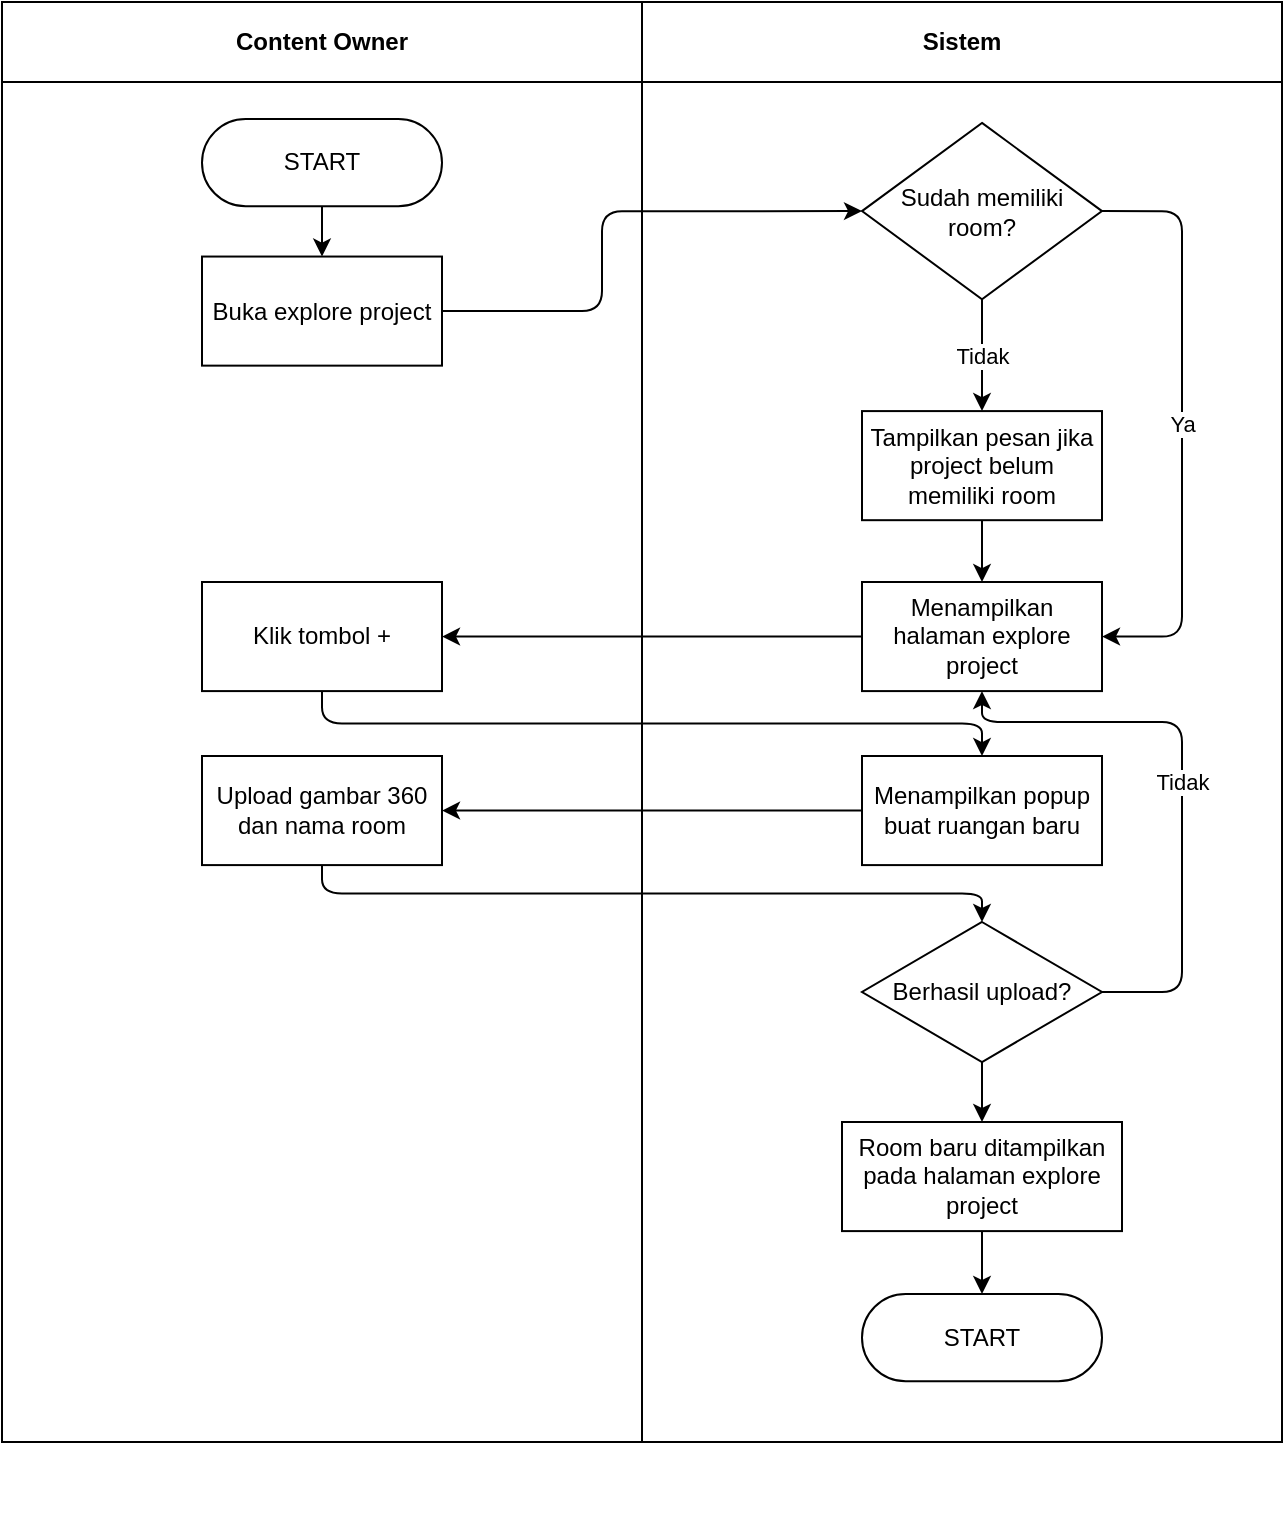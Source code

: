 <mxfile version="14.5.4" type="onedrive"><diagram id="a23M1rXB4qCNIl3mvdxG" name="Page-1"><mxGraphModel dx="1483" dy="821" grid="1" gridSize="10" guides="1" tooltips="1" connect="1" arrows="1" fold="1" page="1" pageScale="1" pageWidth="850" pageHeight="1100" math="0" shadow="0"><root><mxCell id="0"/><mxCell id="1" parent="0"/><mxCell id="GT3woq2-F7suwN0bNF2A-1" value="Content Owner" style="rounded=0;whiteSpace=wrap;html=1;fontStyle=1" parent="1" vertex="1"><mxGeometry x="40" y="80" width="320" height="40" as="geometry"/></mxCell><mxCell id="GT3woq2-F7suwN0bNF2A-3" value="Sistem" style="rounded=0;whiteSpace=wrap;html=1;fontStyle=1" parent="1" vertex="1"><mxGeometry x="360" y="80" width="320" height="40" as="geometry"/></mxCell><mxCell id="M6yjCoXnOMiM3QbK2FVK-3" value="" style="group" parent="1" vertex="1" connectable="0"><mxGeometry x="40" y="120" width="640" height="720" as="geometry"/></mxCell><mxCell id="M6yjCoXnOMiM3QbK2FVK-1" value="" style="rounded=0;whiteSpace=wrap;html=1;fontStyle=1" parent="M6yjCoXnOMiM3QbK2FVK-3" vertex="1"><mxGeometry width="320" height="680" as="geometry"/></mxCell><mxCell id="M6yjCoXnOMiM3QbK2FVK-2" value="" style="rounded=0;whiteSpace=wrap;html=1;fontStyle=1" parent="M6yjCoXnOMiM3QbK2FVK-3" vertex="1"><mxGeometry x="320" width="320" height="680" as="geometry"/></mxCell><mxCell id="M6yjCoXnOMiM3QbK2FVK-4" value="START" style="rounded=1;whiteSpace=wrap;html=1;arcSize=50;" parent="M6yjCoXnOMiM3QbK2FVK-3" vertex="1"><mxGeometry x="100" y="18.545" width="120" height="43.636" as="geometry"/></mxCell><mxCell id="M6yjCoXnOMiM3QbK2FVK-5" value="Buka explore project" style="rounded=0;whiteSpace=wrap;html=1;" parent="M6yjCoXnOMiM3QbK2FVK-3" vertex="1"><mxGeometry x="100" y="87.273" width="120" height="54.545" as="geometry"/></mxCell><mxCell id="M6yjCoXnOMiM3QbK2FVK-6" value="" style="endArrow=classic;html=1;exitX=0.5;exitY=1;exitDx=0;exitDy=0;" parent="M6yjCoXnOMiM3QbK2FVK-3" source="M6yjCoXnOMiM3QbK2FVK-4" target="M6yjCoXnOMiM3QbK2FVK-5" edge="1"><mxGeometry width="50" height="50" relative="1" as="geometry"><mxPoint x="360" y="204.0" as="sourcePoint"/><mxPoint x="410" y="149.455" as="targetPoint"/></mxGeometry></mxCell><mxCell id="M6yjCoXnOMiM3QbK2FVK-7" value="Tampilkan pesan jika project belum memiliki room" style="rounded=0;whiteSpace=wrap;html=1;" parent="M6yjCoXnOMiM3QbK2FVK-3" vertex="1"><mxGeometry x="430" y="164.543" width="120" height="54.545" as="geometry"/></mxCell><mxCell id="M6yjCoXnOMiM3QbK2FVK-8" value="Menampilkan halaman explore project" style="rounded=0;whiteSpace=wrap;html=1;" parent="M6yjCoXnOMiM3QbK2FVK-3" vertex="1"><mxGeometry x="430" y="250.002" width="120" height="54.545" as="geometry"/></mxCell><mxCell id="M6yjCoXnOMiM3QbK2FVK-9" value="" style="endArrow=classic;html=1;entryX=0;entryY=0.5;entryDx=0;entryDy=0;edgeStyle=orthogonalEdgeStyle;" parent="M6yjCoXnOMiM3QbK2FVK-3" source="M6yjCoXnOMiM3QbK2FVK-5" target="xzxC6E3vlPpNfDbglRe3-1" edge="1"><mxGeometry width="50" height="50" relative="1" as="geometry"><mxPoint x="360" y="196.364" as="sourcePoint"/><mxPoint x="410" y="141.818" as="targetPoint"/><Array as="points"><mxPoint x="300" y="115"/><mxPoint x="300" y="65"/></Array></mxGeometry></mxCell><mxCell id="xzxC6E3vlPpNfDbglRe3-1" value="&lt;div&gt;Sudah memiliki&lt;/div&gt;&lt;div&gt;room?&lt;/div&gt;" style="rhombus;whiteSpace=wrap;html=1;" parent="M6yjCoXnOMiM3QbK2FVK-3" vertex="1"><mxGeometry x="430" y="20.46" width="120" height="88.18" as="geometry"/></mxCell><mxCell id="xzxC6E3vlPpNfDbglRe3-2" value="" style="endArrow=classic;html=1;exitX=1;exitY=0.5;exitDx=0;exitDy=0;entryX=1;entryY=0.5;entryDx=0;entryDy=0;edgeStyle=orthogonalEdgeStyle;" parent="M6yjCoXnOMiM3QbK2FVK-3" source="xzxC6E3vlPpNfDbglRe3-1" edge="1" target="M6yjCoXnOMiM3QbK2FVK-8"><mxGeometry relative="1" as="geometry"><mxPoint x="330" y="120" as="sourcePoint"/><mxPoint x="740" y="210" as="targetPoint"/><Array as="points"><mxPoint x="590" y="65"/><mxPoint x="590" y="277"/></Array></mxGeometry></mxCell><mxCell id="xzxC6E3vlPpNfDbglRe3-3" value="Ya" style="edgeLabel;resizable=0;html=1;align=center;verticalAlign=middle;" parent="xzxC6E3vlPpNfDbglRe3-2" connectable="0" vertex="1"><mxGeometry relative="1" as="geometry"/></mxCell><mxCell id="wblkRvGmCyigHdcjt2k0-1" value="" style="endArrow=classic;html=1;exitX=0.5;exitY=1;exitDx=0;exitDy=0;" edge="1" parent="M6yjCoXnOMiM3QbK2FVK-3" source="xzxC6E3vlPpNfDbglRe3-1" target="M6yjCoXnOMiM3QbK2FVK-7"><mxGeometry relative="1" as="geometry"><mxPoint x="330" y="200" as="sourcePoint"/><mxPoint x="430" y="200" as="targetPoint"/></mxGeometry></mxCell><mxCell id="wblkRvGmCyigHdcjt2k0-2" value="Tidak" style="edgeLabel;resizable=0;html=1;align=center;verticalAlign=middle;" connectable="0" vertex="1" parent="wblkRvGmCyigHdcjt2k0-1"><mxGeometry relative="1" as="geometry"/></mxCell><mxCell id="wblkRvGmCyigHdcjt2k0-3" value="" style="endArrow=classic;html=1;exitX=0.5;exitY=1;exitDx=0;exitDy=0;entryX=0.5;entryY=0;entryDx=0;entryDy=0;" edge="1" parent="M6yjCoXnOMiM3QbK2FVK-3" source="M6yjCoXnOMiM3QbK2FVK-7" target="M6yjCoXnOMiM3QbK2FVK-8"><mxGeometry width="50" height="50" relative="1" as="geometry"><mxPoint x="360" y="220" as="sourcePoint"/><mxPoint x="410" y="170" as="targetPoint"/></mxGeometry></mxCell><mxCell id="wblkRvGmCyigHdcjt2k0-4" value="Klik tombol +" style="rounded=0;whiteSpace=wrap;html=1;" vertex="1" parent="M6yjCoXnOMiM3QbK2FVK-3"><mxGeometry x="100" y="250.002" width="120" height="54.545" as="geometry"/></mxCell><mxCell id="wblkRvGmCyigHdcjt2k0-5" value="" style="endArrow=classic;html=1;entryX=1;entryY=0.5;entryDx=0;entryDy=0;" edge="1" parent="M6yjCoXnOMiM3QbK2FVK-3" source="M6yjCoXnOMiM3QbK2FVK-8" target="wblkRvGmCyigHdcjt2k0-4"><mxGeometry width="50" height="50" relative="1" as="geometry"><mxPoint x="360" y="320" as="sourcePoint"/><mxPoint x="410" y="270" as="targetPoint"/></mxGeometry></mxCell><mxCell id="wblkRvGmCyigHdcjt2k0-6" value="Menampilkan popup buat ruangan baru" style="rounded=0;whiteSpace=wrap;html=1;" vertex="1" parent="M6yjCoXnOMiM3QbK2FVK-3"><mxGeometry x="430" y="337.002" width="120" height="54.545" as="geometry"/></mxCell><mxCell id="wblkRvGmCyigHdcjt2k0-7" value="" style="endArrow=classic;html=1;exitX=0.5;exitY=1;exitDx=0;exitDy=0;entryX=0.5;entryY=0;entryDx=0;entryDy=0;edgeStyle=orthogonalEdgeStyle;" edge="1" parent="M6yjCoXnOMiM3QbK2FVK-3" source="wblkRvGmCyigHdcjt2k0-4" target="wblkRvGmCyigHdcjt2k0-6"><mxGeometry width="50" height="50" relative="1" as="geometry"><mxPoint x="360" y="320" as="sourcePoint"/><mxPoint x="410" y="270" as="targetPoint"/></mxGeometry></mxCell><mxCell id="wblkRvGmCyigHdcjt2k0-8" value="Upload gambar 360 dan nama room" style="rounded=0;whiteSpace=wrap;html=1;" vertex="1" parent="M6yjCoXnOMiM3QbK2FVK-3"><mxGeometry x="100" y="337.002" width="120" height="54.545" as="geometry"/></mxCell><mxCell id="wblkRvGmCyigHdcjt2k0-9" value="" style="endArrow=classic;html=1;exitX=0;exitY=0.5;exitDx=0;exitDy=0;entryX=1;entryY=0.5;entryDx=0;entryDy=0;" edge="1" parent="M6yjCoXnOMiM3QbK2FVK-3" source="wblkRvGmCyigHdcjt2k0-6" target="wblkRvGmCyigHdcjt2k0-8"><mxGeometry width="50" height="50" relative="1" as="geometry"><mxPoint x="360" y="320" as="sourcePoint"/><mxPoint x="410" y="270" as="targetPoint"/></mxGeometry></mxCell><mxCell id="wblkRvGmCyigHdcjt2k0-11" value="" style="endArrow=classic;html=1;exitX=0.5;exitY=1;exitDx=0;exitDy=0;entryX=0.5;entryY=0;entryDx=0;entryDy=0;edgeStyle=orthogonalEdgeStyle;" edge="1" parent="M6yjCoXnOMiM3QbK2FVK-3" source="wblkRvGmCyigHdcjt2k0-8" target="wblkRvGmCyigHdcjt2k0-12"><mxGeometry width="50" height="50" relative="1" as="geometry"><mxPoint x="170" y="314.547" as="sourcePoint"/><mxPoint x="490" y="430.002" as="targetPoint"/></mxGeometry></mxCell><mxCell id="wblkRvGmCyigHdcjt2k0-12" value="Berhasil upload?" style="rhombus;whiteSpace=wrap;html=1;" vertex="1" parent="M6yjCoXnOMiM3QbK2FVK-3"><mxGeometry x="430" y="420" width="120" height="70" as="geometry"/></mxCell><mxCell id="wblkRvGmCyigHdcjt2k0-14" value="" style="endArrow=classic;html=1;exitX=1;exitY=0.5;exitDx=0;exitDy=0;entryX=0.5;entryY=1;entryDx=0;entryDy=0;edgeStyle=orthogonalEdgeStyle;" edge="1" parent="M6yjCoXnOMiM3QbK2FVK-3" source="wblkRvGmCyigHdcjt2k0-12" target="M6yjCoXnOMiM3QbK2FVK-8"><mxGeometry relative="1" as="geometry"><mxPoint x="330" y="420" as="sourcePoint"/><mxPoint x="430" y="420" as="targetPoint"/><Array as="points"><mxPoint x="590" y="455"/><mxPoint x="590" y="320"/><mxPoint x="490" y="320"/></Array></mxGeometry></mxCell><mxCell id="wblkRvGmCyigHdcjt2k0-15" value="Tidak" style="edgeLabel;resizable=0;html=1;align=center;verticalAlign=middle;" connectable="0" vertex="1" parent="wblkRvGmCyigHdcjt2k0-14"><mxGeometry relative="1" as="geometry"/></mxCell><mxCell id="wblkRvGmCyigHdcjt2k0-16" value="START" style="rounded=1;whiteSpace=wrap;html=1;arcSize=50;" vertex="1" parent="M6yjCoXnOMiM3QbK2FVK-3"><mxGeometry x="430" y="605.995" width="120" height="43.636" as="geometry"/></mxCell><mxCell id="wblkRvGmCyigHdcjt2k0-17" value="Room baru ditampilkan pada halaman explore project" style="rounded=0;whiteSpace=wrap;html=1;" vertex="1" parent="M6yjCoXnOMiM3QbK2FVK-3"><mxGeometry x="420" y="520" width="140" height="54.55" as="geometry"/></mxCell><mxCell id="wblkRvGmCyigHdcjt2k0-18" value="" style="endArrow=classic;html=1;exitX=0.5;exitY=1;exitDx=0;exitDy=0;entryX=0.5;entryY=0;entryDx=0;entryDy=0;" edge="1" parent="M6yjCoXnOMiM3QbK2FVK-3" source="wblkRvGmCyigHdcjt2k0-12" target="wblkRvGmCyigHdcjt2k0-17"><mxGeometry width="50" height="50" relative="1" as="geometry"><mxPoint x="360" y="470" as="sourcePoint"/><mxPoint x="410" y="420" as="targetPoint"/></mxGeometry></mxCell><mxCell id="wblkRvGmCyigHdcjt2k0-19" value="" style="endArrow=classic;html=1;exitX=0.5;exitY=1;exitDx=0;exitDy=0;" edge="1" parent="M6yjCoXnOMiM3QbK2FVK-3" source="wblkRvGmCyigHdcjt2k0-17" target="wblkRvGmCyigHdcjt2k0-16"><mxGeometry width="50" height="50" relative="1" as="geometry"><mxPoint x="360" y="470" as="sourcePoint"/><mxPoint x="410" y="420" as="targetPoint"/></mxGeometry></mxCell></root></mxGraphModel></diagram></mxfile>